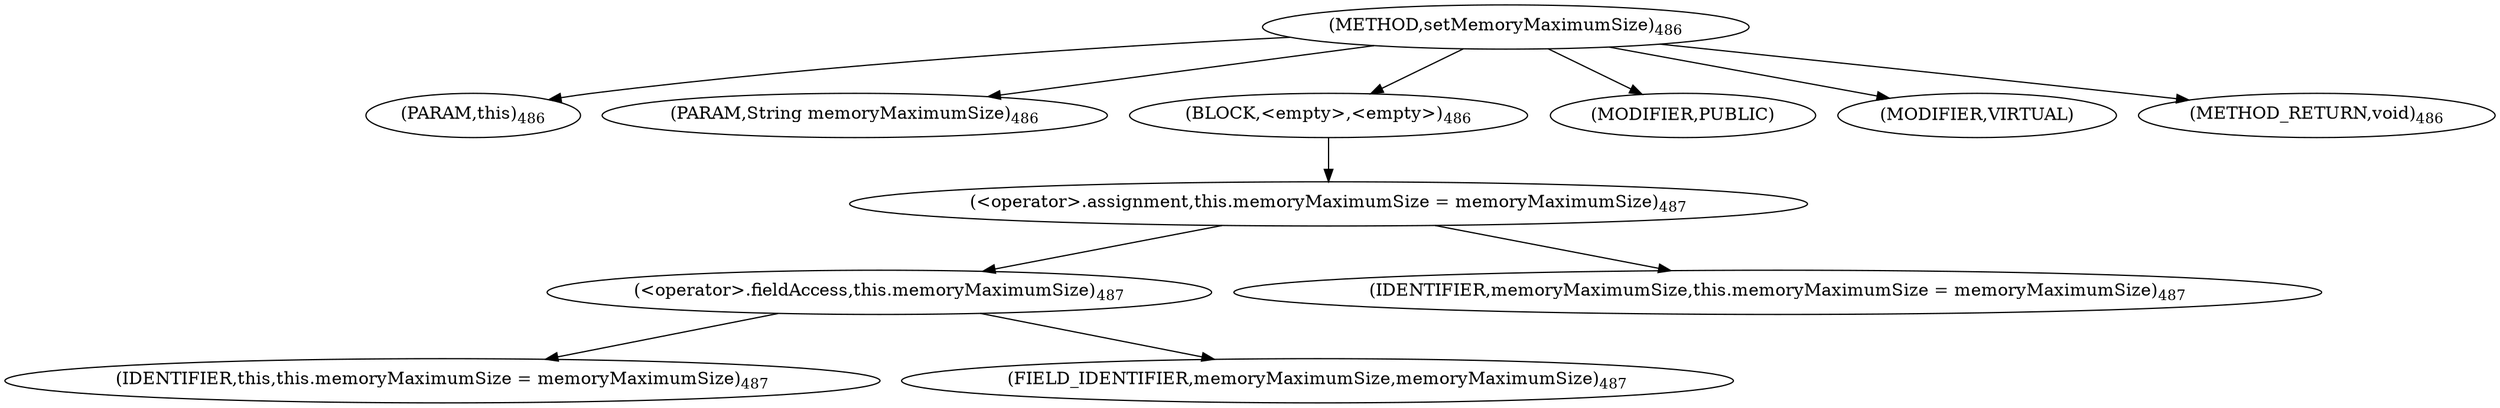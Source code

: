 digraph "setMemoryMaximumSize" {  
"957" [label = <(METHOD,setMemoryMaximumSize)<SUB>486</SUB>> ]
"44" [label = <(PARAM,this)<SUB>486</SUB>> ]
"958" [label = <(PARAM,String memoryMaximumSize)<SUB>486</SUB>> ]
"959" [label = <(BLOCK,&lt;empty&gt;,&lt;empty&gt;)<SUB>486</SUB>> ]
"960" [label = <(&lt;operator&gt;.assignment,this.memoryMaximumSize = memoryMaximumSize)<SUB>487</SUB>> ]
"961" [label = <(&lt;operator&gt;.fieldAccess,this.memoryMaximumSize)<SUB>487</SUB>> ]
"43" [label = <(IDENTIFIER,this,this.memoryMaximumSize = memoryMaximumSize)<SUB>487</SUB>> ]
"962" [label = <(FIELD_IDENTIFIER,memoryMaximumSize,memoryMaximumSize)<SUB>487</SUB>> ]
"963" [label = <(IDENTIFIER,memoryMaximumSize,this.memoryMaximumSize = memoryMaximumSize)<SUB>487</SUB>> ]
"964" [label = <(MODIFIER,PUBLIC)> ]
"965" [label = <(MODIFIER,VIRTUAL)> ]
"966" [label = <(METHOD_RETURN,void)<SUB>486</SUB>> ]
  "957" -> "44" 
  "957" -> "958" 
  "957" -> "959" 
  "957" -> "964" 
  "957" -> "965" 
  "957" -> "966" 
  "959" -> "960" 
  "960" -> "961" 
  "960" -> "963" 
  "961" -> "43" 
  "961" -> "962" 
}
